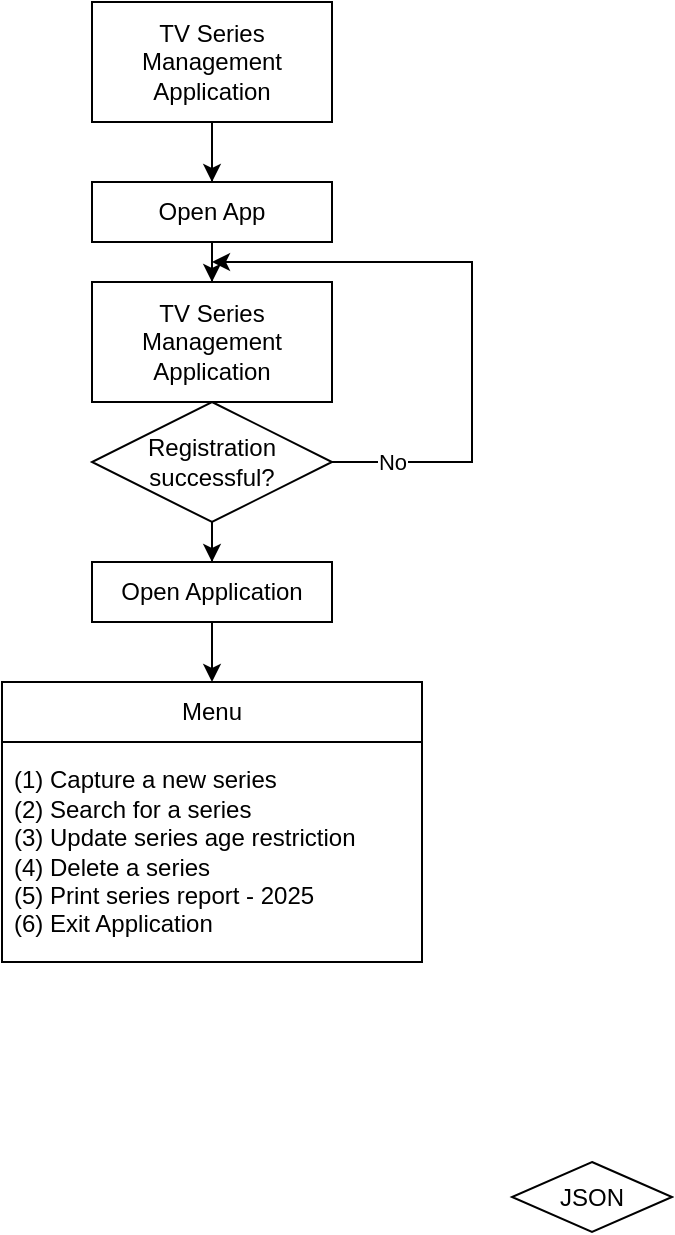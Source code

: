 <mxfile version="28.0.7">
  <diagram name="Page-1" id="ur7ggvwEmTtX5OtbJOhR">
    <mxGraphModel dx="1106" dy="581" grid="1" gridSize="10" guides="1" tooltips="1" connect="1" arrows="1" fold="1" page="1" pageScale="1" pageWidth="827" pageHeight="1169" math="0" shadow="0">
      <root>
        <mxCell id="0" />
        <mxCell id="1" parent="0" />
        <mxCell id="sweXDwjEjmomIUumZzKp-1" value="" style="edgeStyle=orthogonalEdgeStyle;rounded=0;orthogonalLoop=1;jettySize=auto;html=1;" edge="1" parent="1" source="sweXDwjEjmomIUumZzKp-3" target="sweXDwjEjmomIUumZzKp-6">
          <mxGeometry relative="1" as="geometry" />
        </mxCell>
        <mxCell id="sweXDwjEjmomIUumZzKp-2" value="" style="edgeStyle=orthogonalEdgeStyle;rounded=0;orthogonalLoop=1;jettySize=auto;html=1;" edge="1" parent="1" source="sweXDwjEjmomIUumZzKp-3" target="sweXDwjEjmomIUumZzKp-17">
          <mxGeometry relative="1" as="geometry" />
        </mxCell>
        <mxCell id="sweXDwjEjmomIUumZzKp-3" value="TV Series Management Application" style="rounded=0;whiteSpace=wrap;html=1;" vertex="1" parent="1">
          <mxGeometry x="85" y="40" width="120" height="60" as="geometry" />
        </mxCell>
        <mxCell id="sweXDwjEjmomIUumZzKp-4" value="JSON" style="rhombus;whiteSpace=wrap;html=1;rounded=0;" vertex="1" parent="1">
          <mxGeometry x="295" y="620" width="80" height="35" as="geometry" />
        </mxCell>
        <mxCell id="sweXDwjEjmomIUumZzKp-5" value="" style="edgeStyle=orthogonalEdgeStyle;rounded=0;orthogonalLoop=1;jettySize=auto;html=1;" edge="1" parent="1" source="sweXDwjEjmomIUumZzKp-6">
          <mxGeometry relative="1" as="geometry">
            <mxPoint x="145" y="190" as="targetPoint" />
          </mxGeometry>
        </mxCell>
        <mxCell id="sweXDwjEjmomIUumZzKp-6" value="Open App" style="rounded=0;whiteSpace=wrap;html=1;" vertex="1" parent="1">
          <mxGeometry x="85" y="130" width="120" height="30" as="geometry" />
        </mxCell>
        <mxCell id="sweXDwjEjmomIUumZzKp-7" value="" style="endArrow=classic;html=1;rounded=0;" edge="1" parent="1">
          <mxGeometry relative="1" as="geometry">
            <mxPoint x="205" y="270" as="sourcePoint" />
            <mxPoint x="145" y="170" as="targetPoint" />
            <Array as="points">
              <mxPoint x="225" y="270" />
              <mxPoint x="275" y="270" />
              <mxPoint x="275" y="170" />
            </Array>
          </mxGeometry>
        </mxCell>
        <mxCell id="sweXDwjEjmomIUumZzKp-8" value="No" style="edgeLabel;resizable=0;html=1;;align=center;verticalAlign=middle;" connectable="0" vertex="1" parent="sweXDwjEjmomIUumZzKp-7">
          <mxGeometry relative="1" as="geometry">
            <mxPoint x="-40" y="80" as="offset" />
          </mxGeometry>
        </mxCell>
        <mxCell id="sweXDwjEjmomIUumZzKp-9" value="" style="edgeStyle=orthogonalEdgeStyle;rounded=0;orthogonalLoop=1;jettySize=auto;html=1;" edge="1" parent="1" source="sweXDwjEjmomIUumZzKp-10" target="sweXDwjEjmomIUumZzKp-14">
          <mxGeometry relative="1" as="geometry" />
        </mxCell>
        <mxCell id="sweXDwjEjmomIUumZzKp-10" value="Registration successful?" style="rhombus;whiteSpace=wrap;html=1;" vertex="1" parent="1">
          <mxGeometry x="85" y="240" width="120" height="60" as="geometry" />
        </mxCell>
        <mxCell id="sweXDwjEjmomIUumZzKp-11" value="" style="edgeStyle=orthogonalEdgeStyle;rounded=0;orthogonalLoop=1;jettySize=auto;html=1;" edge="1" parent="1" source="sweXDwjEjmomIUumZzKp-12" target="sweXDwjEjmomIUumZzKp-10">
          <mxGeometry relative="1" as="geometry" />
        </mxCell>
        <mxCell id="sweXDwjEjmomIUumZzKp-12" value="Registration" style="shape=process;whiteSpace=wrap;html=1;backgroundOutline=1;" vertex="1" parent="1">
          <mxGeometry x="85" y="190" width="120" height="30" as="geometry" />
        </mxCell>
        <mxCell id="sweXDwjEjmomIUumZzKp-13" value="" style="edgeStyle=orthogonalEdgeStyle;rounded=0;orthogonalLoop=1;jettySize=auto;html=1;entryX=0.5;entryY=0;entryDx=0;entryDy=0;" edge="1" parent="1" source="sweXDwjEjmomIUumZzKp-14" target="sweXDwjEjmomIUumZzKp-15">
          <mxGeometry relative="1" as="geometry">
            <mxPoint x="145" y="400" as="targetPoint" />
          </mxGeometry>
        </mxCell>
        <mxCell id="sweXDwjEjmomIUumZzKp-14" value="Open Application" style="whiteSpace=wrap;html=1;" vertex="1" parent="1">
          <mxGeometry x="85" y="320" width="120" height="30" as="geometry" />
        </mxCell>
        <mxCell id="sweXDwjEjmomIUumZzKp-15" value="Menu" style="swimlane;fontStyle=0;childLayout=stackLayout;horizontal=1;startSize=30;horizontalStack=0;resizeParent=1;resizeParentMax=0;resizeLast=0;collapsible=1;marginBottom=0;whiteSpace=wrap;html=1;" vertex="1" parent="1">
          <mxGeometry x="40" y="380" width="210" height="140" as="geometry" />
        </mxCell>
        <mxCell id="sweXDwjEjmomIUumZzKp-16" value="&lt;span style=&quot;background-color: transparent; color: light-dark(rgb(0, 0, 0), rgb(255, 255, 255));&quot;&gt;(1) Capture a new series&lt;/span&gt;&lt;br&gt;&lt;span style=&quot;background-color: transparent; color: light-dark(rgb(0, 0, 0), rgb(255, 255, 255));&quot;&gt;(2) Search for a series&lt;/span&gt;&lt;br&gt;&lt;span style=&quot;background-color: transparent; color: light-dark(rgb(0, 0, 0), rgb(255, 255, 255));&quot;&gt;(3) Update series age restriction&lt;/span&gt;&lt;br&gt;&lt;span style=&quot;background-color: transparent; color: light-dark(rgb(0, 0, 0), rgb(255, 255, 255));&quot;&gt;(4) Delete a series&lt;/span&gt;&lt;br&gt;&lt;span style=&quot;background-color: transparent; color: light-dark(rgb(0, 0, 0), rgb(255, 255, 255));&quot;&gt;(5) Print series report - 2025&lt;/span&gt;&lt;br&gt;&lt;span style=&quot;background-color: transparent; color: light-dark(rgb(0, 0, 0), rgb(255, 255, 255));&quot;&gt;(6) Exit Application&lt;/span&gt;" style="text;strokeColor=none;fillColor=none;align=left;verticalAlign=middle;spacingLeft=4;spacingRight=4;overflow=hidden;points=[[0,0.5],[1,0.5]];portConstraint=eastwest;rotatable=0;whiteSpace=wrap;html=1;" vertex="1" parent="sweXDwjEjmomIUumZzKp-15">
          <mxGeometry y="30" width="210" height="110" as="geometry" />
        </mxCell>
        <mxCell id="sweXDwjEjmomIUumZzKp-17" value="TV Series Management Application" style="rounded=0;whiteSpace=wrap;html=1;" vertex="1" parent="1">
          <mxGeometry x="85" y="180" width="120" height="60" as="geometry" />
        </mxCell>
      </root>
    </mxGraphModel>
  </diagram>
</mxfile>
